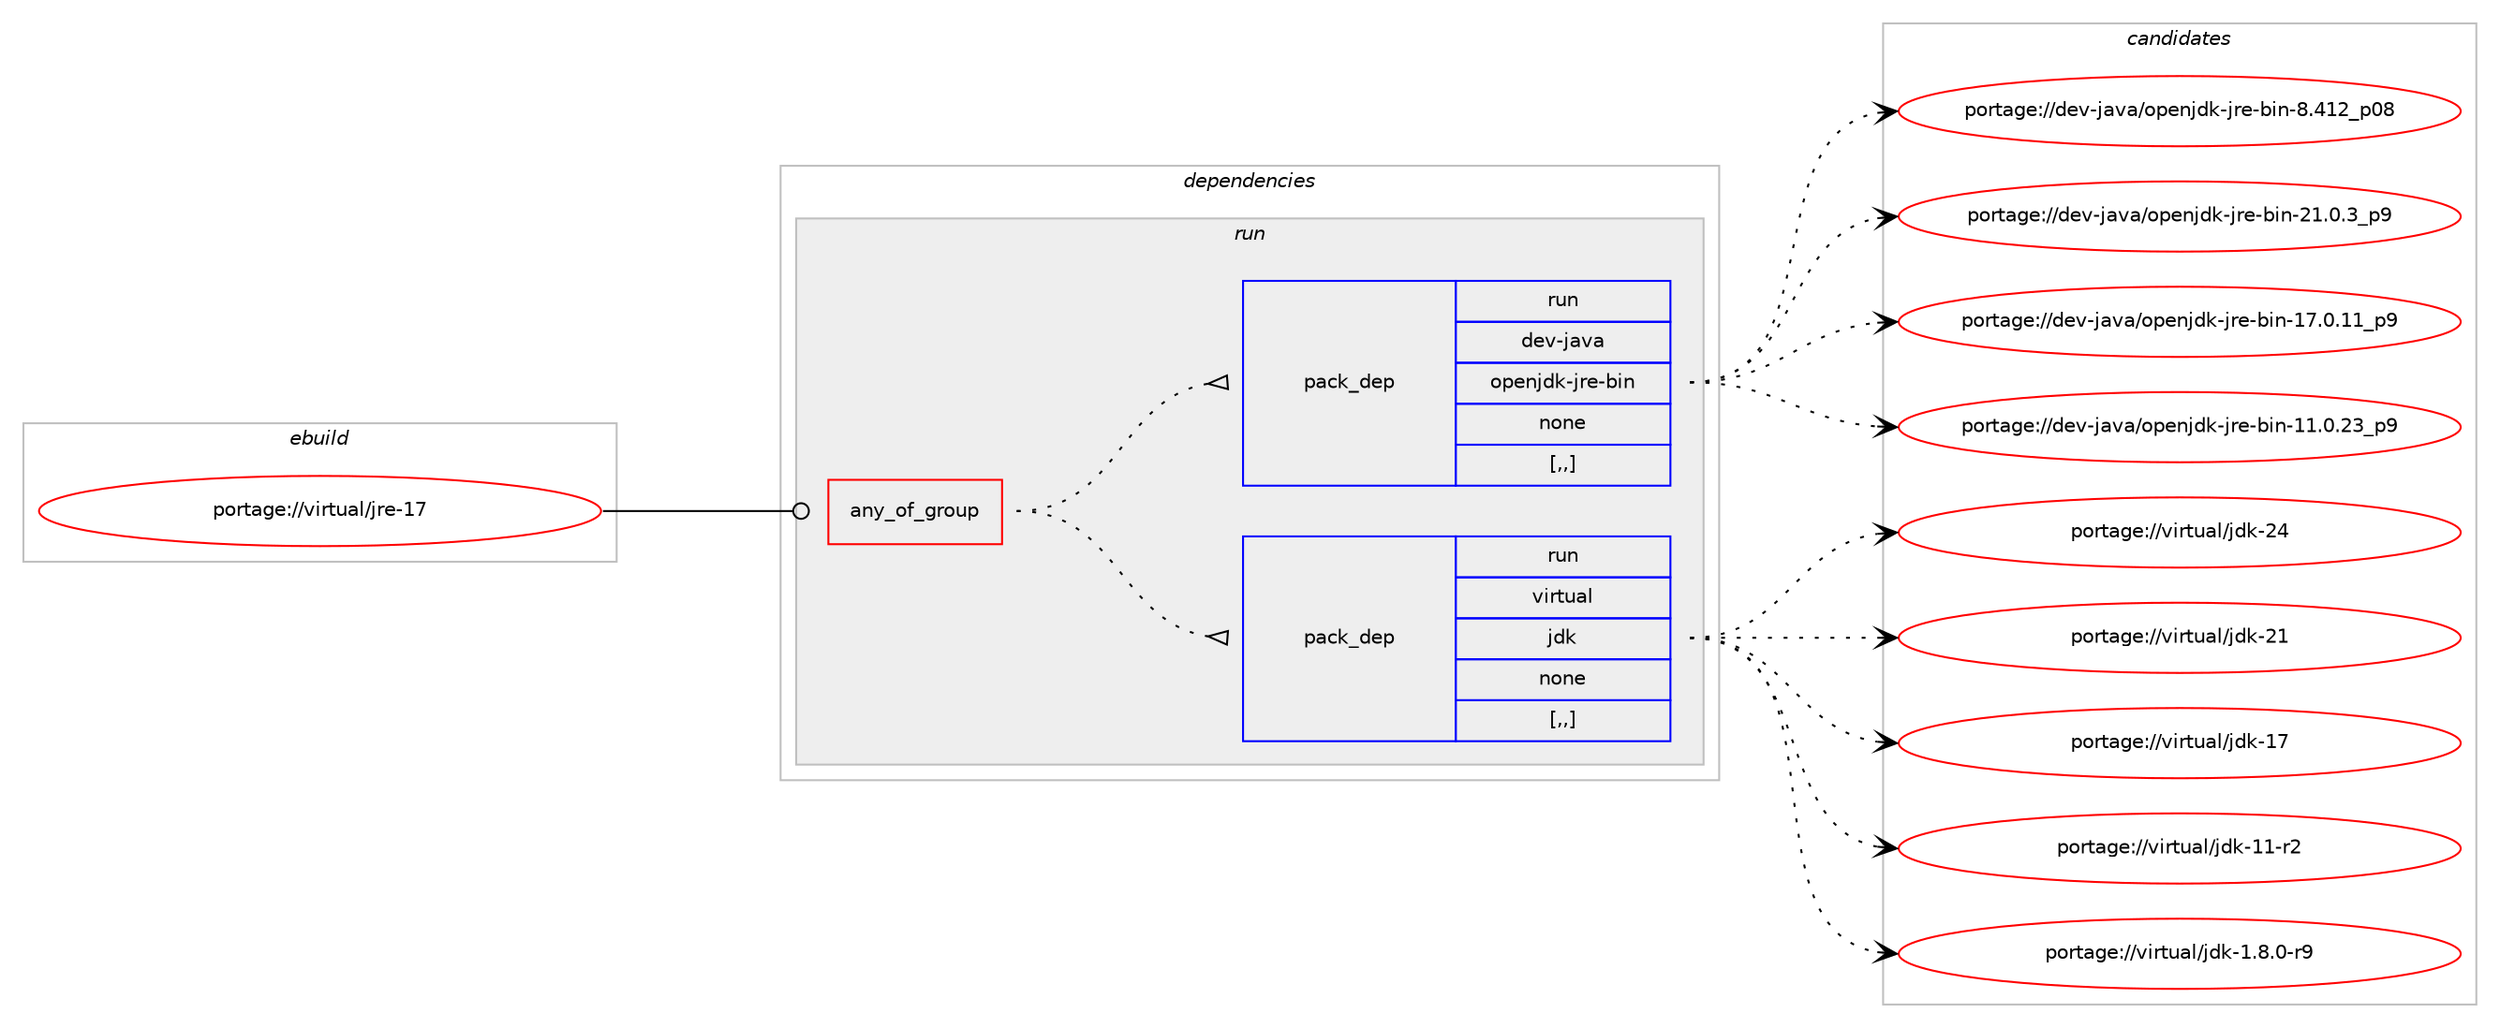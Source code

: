 digraph prolog {

# *************
# Graph options
# *************

newrank=true;
concentrate=true;
compound=true;
graph [rankdir=LR,fontname=Helvetica,fontsize=10,ranksep=1.5];#, ranksep=2.5, nodesep=0.2];
edge  [arrowhead=vee];
node  [fontname=Helvetica,fontsize=10];

# **********
# The ebuild
# **********

subgraph cluster_leftcol {
color=gray;
label=<<i>ebuild</i>>;
id [label="portage://virtual/jre-17", color=red, width=4, href="../virtual/jre-17.svg"];
}

# ****************
# The dependencies
# ****************

subgraph cluster_midcol {
color=gray;
label=<<i>dependencies</i>>;
subgraph cluster_compile {
fillcolor="#eeeeee";
style=filled;
label=<<i>compile</i>>;
}
subgraph cluster_compileandrun {
fillcolor="#eeeeee";
style=filled;
label=<<i>compile and run</i>>;
}
subgraph cluster_run {
fillcolor="#eeeeee";
style=filled;
label=<<i>run</i>>;
subgraph any2845 {
dependency444328 [label=<<TABLE BORDER="0" CELLBORDER="1" CELLSPACING="0" CELLPADDING="4"><TR><TD CELLPADDING="10">any_of_group</TD></TR></TABLE>>, shape=none, color=red];subgraph pack322609 {
dependency444329 [label=<<TABLE BORDER="0" CELLBORDER="1" CELLSPACING="0" CELLPADDING="4" WIDTH="220"><TR><TD ROWSPAN="6" CELLPADDING="30">pack_dep</TD></TR><TR><TD WIDTH="110">run</TD></TR><TR><TD>virtual</TD></TR><TR><TD>jdk</TD></TR><TR><TD>none</TD></TR><TR><TD>[,,]</TD></TR></TABLE>>, shape=none, color=blue];
}
dependency444328:e -> dependency444329:w [weight=20,style="dotted",arrowhead="oinv"];
subgraph pack322610 {
dependency444330 [label=<<TABLE BORDER="0" CELLBORDER="1" CELLSPACING="0" CELLPADDING="4" WIDTH="220"><TR><TD ROWSPAN="6" CELLPADDING="30">pack_dep</TD></TR><TR><TD WIDTH="110">run</TD></TR><TR><TD>dev-java</TD></TR><TR><TD>openjdk-jre-bin</TD></TR><TR><TD>none</TD></TR><TR><TD>[,,]</TD></TR></TABLE>>, shape=none, color=blue];
}
dependency444328:e -> dependency444330:w [weight=20,style="dotted",arrowhead="oinv"];
}
id:e -> dependency444328:w [weight=20,style="solid",arrowhead="odot"];
}
}

# **************
# The candidates
# **************

subgraph cluster_choices {
rank=same;
color=gray;
label=<<i>candidates</i>>;

subgraph choice322609 {
color=black;
nodesep=1;
choice1181051141161179710847106100107455052 [label="portage://virtual/jdk-24", color=red, width=4,href="../virtual/jdk-24.svg"];
choice1181051141161179710847106100107455049 [label="portage://virtual/jdk-21", color=red, width=4,href="../virtual/jdk-21.svg"];
choice1181051141161179710847106100107454955 [label="portage://virtual/jdk-17", color=red, width=4,href="../virtual/jdk-17.svg"];
choice11810511411611797108471061001074549494511450 [label="portage://virtual/jdk-11-r2", color=red, width=4,href="../virtual/jdk-11-r2.svg"];
choice11810511411611797108471061001074549465646484511457 [label="portage://virtual/jdk-1.8.0-r9", color=red, width=4,href="../virtual/jdk-1.8.0-r9.svg"];
dependency444329:e -> choice1181051141161179710847106100107455052:w [style=dotted,weight="100"];
dependency444329:e -> choice1181051141161179710847106100107455049:w [style=dotted,weight="100"];
dependency444329:e -> choice1181051141161179710847106100107454955:w [style=dotted,weight="100"];
dependency444329:e -> choice11810511411611797108471061001074549494511450:w [style=dotted,weight="100"];
dependency444329:e -> choice11810511411611797108471061001074549465646484511457:w [style=dotted,weight="100"];
}
subgraph choice322610 {
color=black;
nodesep=1;
choice10010111845106971189747111112101110106100107451061141014598105110455049464846519511257 [label="portage://dev-java/openjdk-jre-bin-21.0.3_p9", color=red, width=4,href="../dev-java/openjdk-jre-bin-21.0.3_p9.svg"];
choice1001011184510697118974711111210111010610010745106114101459810511045495546484649499511257 [label="portage://dev-java/openjdk-jre-bin-17.0.11_p9", color=red, width=4,href="../dev-java/openjdk-jre-bin-17.0.11_p9.svg"];
choice1001011184510697118974711111210111010610010745106114101459810511045494946484650519511257 [label="portage://dev-java/openjdk-jre-bin-11.0.23_p9", color=red, width=4,href="../dev-java/openjdk-jre-bin-11.0.23_p9.svg"];
choice10010111845106971189747111112101110106100107451061141014598105110455646524950951124856 [label="portage://dev-java/openjdk-jre-bin-8.412_p08", color=red, width=4,href="../dev-java/openjdk-jre-bin-8.412_p08.svg"];
dependency444330:e -> choice10010111845106971189747111112101110106100107451061141014598105110455049464846519511257:w [style=dotted,weight="100"];
dependency444330:e -> choice1001011184510697118974711111210111010610010745106114101459810511045495546484649499511257:w [style=dotted,weight="100"];
dependency444330:e -> choice1001011184510697118974711111210111010610010745106114101459810511045494946484650519511257:w [style=dotted,weight="100"];
dependency444330:e -> choice10010111845106971189747111112101110106100107451061141014598105110455646524950951124856:w [style=dotted,weight="100"];
}
}

}
